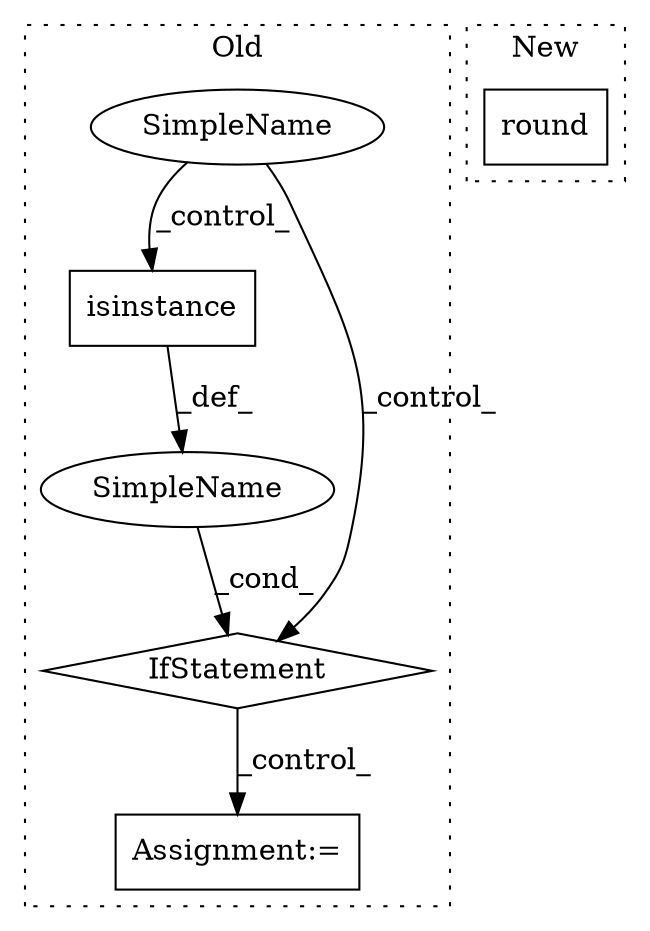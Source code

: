 digraph G {
subgraph cluster0 {
1 [label="isinstance" a="32" s="20396,20415" l="11,1" shape="box"];
3 [label="SimpleName" a="42" s="" l="" shape="ellipse"];
4 [label="IfStatement" a="25" s="20391,20416" l="4,2" shape="diamond"];
5 [label="SimpleName" a="42" s="" l="" shape="ellipse"];
6 [label="Assignment:=" a="7" s="20433" l="1" shape="box"];
label = "Old";
style="dotted";
}
subgraph cluster1 {
2 [label="round" a="32" s="20201" l="7" shape="box"];
label = "New";
style="dotted";
}
1 -> 5 [label="_def_"];
3 -> 4 [label="_control_"];
3 -> 1 [label="_control_"];
4 -> 6 [label="_control_"];
5 -> 4 [label="_cond_"];
}